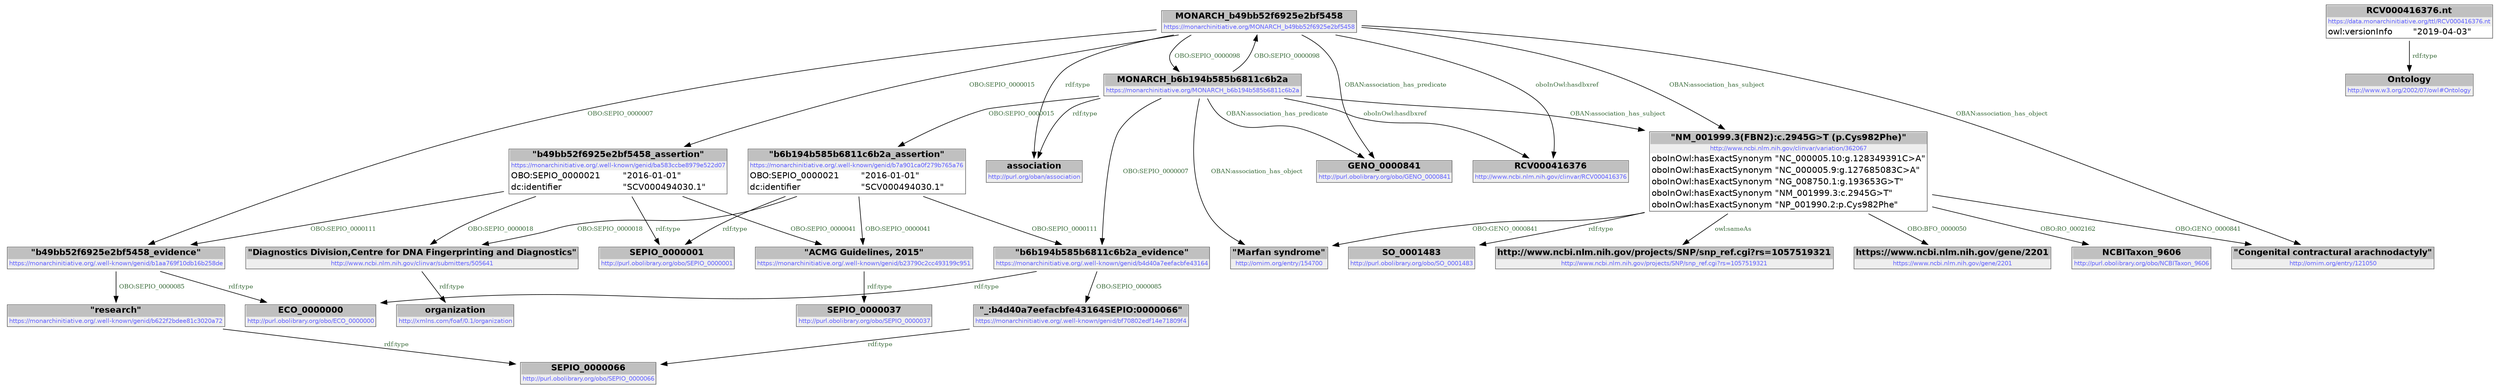digraph { 
 node [ fontname="DejaVu Sans" ] ; 
	node0 -> node1 [ color=BLACK, label=< <font point-size='10' color='#336633'>OBO:SEPIO_0000015</font> > ] ;
	node2 -> node3 [ color=BLACK, label=< <font point-size='10' color='#336633'>OBO:SEPIO_0000015</font> > ] ;
	node6 -> node7 [ color=BLACK, label=< <font point-size='10' color='#336633'>rdf:type</font> > ] ;
	node4 -> node8 [ color=BLACK, label=< <font point-size='10' color='#336633'>rdf:type</font> > ] ;
	node4 -> node9 [ color=BLACK, label=< <font point-size='10' color='#336633'>owl:sameAs</font> > ] ;
	node2 -> node0 [ color=BLACK, label=< <font point-size='10' color='#336633'>OBO:SEPIO_0000098</font> > ] ;
	node0 -> node5 [ color=BLACK, label=< <font point-size='10' color='#336633'>OBO:SEPIO_0000007</font> > ] ;
	node5 -> node6 [ color=BLACK, label=< <font point-size='10' color='#336633'>OBO:SEPIO_0000085</font> > ] ;
	node3 -> node12 [ color=BLACK, label=< <font point-size='10' color='#336633'>OBO:SEPIO_0000041</font> > ] ;
	node1 -> node13 [ color=BLACK, label=< <font point-size='10' color='#336633'>rdf:type</font> > ] ;
	node4 -> node14 [ color=BLACK, label=< <font point-size='10' color='#336633'>OBO:BFO_0000050</font> > ] ;
	node12 -> node15 [ color=BLACK, label=< <font point-size='10' color='#336633'>rdf:type</font> > ] ;
	node0 -> node16 [ color=BLACK, label=< <font point-size='10' color='#336633'>rdf:type</font> > ] ;
	node18 -> node19 [ color=BLACK, label=< <font point-size='10' color='#336633'>rdf:type</font> > ] ;
	node4 -> node20 [ color=BLACK, label=< <font point-size='10' color='#336633'>OBO:GENO_0000841</font> > ] ;
	node2 -> node21 [ color=BLACK, label=< <font point-size='10' color='#336633'>oboInOwl:hasdbxref</font> > ] ;
	node0 -> node4 [ color=BLACK, label=< <font point-size='10' color='#336633'>OBAN:association_has_subject</font> > ] ;
	node2 -> node4 [ color=BLACK, label=< <font point-size='10' color='#336633'>OBAN:association_has_subject</font> > ] ;
	node3 -> node10 [ color=BLACK, label=< <font point-size='10' color='#336633'>OBO:SEPIO_0000111</font> > ] ;
	node0 -> node21 [ color=BLACK, label=< <font point-size='10' color='#336633'>oboInOwl:hasdbxref</font> > ] ;
	node0 -> node22 [ color=BLACK, label=< <font point-size='10' color='#336633'>OBAN:association_has_predicate</font> > ] ;
	node2 -> node10 [ color=BLACK, label=< <font point-size='10' color='#336633'>OBO:SEPIO_0000007</font> > ] ;
	node10 -> node23 [ color=BLACK, label=< <font point-size='10' color='#336633'>rdf:type</font> > ] ;
	node24 -> node25 [ color=BLACK, label=< <font point-size='10' color='#336633'>rdf:type</font> > ] ;
	node2 -> node22 [ color=BLACK, label=< <font point-size='10' color='#336633'>OBAN:association_has_predicate</font> > ] ;
	node4 -> node26 [ color=BLACK, label=< <font point-size='10' color='#336633'>OBO:RO_0002162</font> > ] ;
	node1 -> node18 [ color=BLACK, label=< <font point-size='10' color='#336633'>OBO:SEPIO_0000018</font> > ] ;
	node2 -> node16 [ color=BLACK, label=< <font point-size='10' color='#336633'>rdf:type</font> > ] ;
	node1 -> node12 [ color=BLACK, label=< <font point-size='10' color='#336633'>OBO:SEPIO_0000041</font> > ] ;
	node1 -> node5 [ color=BLACK, label=< <font point-size='10' color='#336633'>OBO:SEPIO_0000111</font> > ] ;
	node4 -> node11 [ color=BLACK, label=< <font point-size='10' color='#336633'>OBO:GENO_0000841</font> > ] ;
	node3 -> node13 [ color=BLACK, label=< <font point-size='10' color='#336633'>rdf:type</font> > ] ;
	node0 -> node2 [ color=BLACK, label=< <font point-size='10' color='#336633'>OBO:SEPIO_0000098</font> > ] ;
	node17 -> node7 [ color=BLACK, label=< <font point-size='10' color='#336633'>rdf:type</font> > ] ;
	node2 -> node20 [ color=BLACK, label=< <font point-size='10' color='#336633'>OBAN:association_has_object</font> > ] ;
	node5 -> node23 [ color=BLACK, label=< <font point-size='10' color='#336633'>rdf:type</font> > ] ;
	node10 -> node17 [ color=BLACK, label=< <font point-size='10' color='#336633'>OBO:SEPIO_0000085</font> > ] ;
	node0 -> node11 [ color=BLACK, label=< <font point-size='10' color='#336633'>OBAN:association_has_object</font> > ] ;
	node3 -> node18 [ color=BLACK, label=< <font point-size='10' color='#336633'>OBO:SEPIO_0000018</font> > ] ;
# http://www.ncbi.nlm.nih.gov/clinvar/variation/362067 node4
node4 [ shape=none, color=black label=< <table color='#666666' cellborder='0' cellspacing='0' border='1'><tr><td colspan='2' bgcolor='grey'><B>&quot;NM_001999.3(FBN2):c.2945G&gt;T (p.Cys982Phe)&quot;</B></td></tr><tr><td href='http://www.ncbi.nlm.nih.gov/clinvar/variation/362067' bgcolor='#eeeeee' colspan='2'><font point-size='10' color='#6666ff'>http://www.ncbi.nlm.nih.gov/clinvar/variation/362067</font></td></tr><tr><td align='left'>oboInOwl:hasExactSynonym</td><td align='left'>&quot;NC_000005.10:g.128349391C&gt;A&quot;</td></tr><tr><td align='left'>oboInOwl:hasExactSynonym</td><td align='left'>&quot;NC_000005.9:g.127685083C&gt;A&quot;</td></tr><tr><td align='left'>oboInOwl:hasExactSynonym</td><td align='left'>&quot;NG_008750.1:g.193653G&gt;T&quot;</td></tr><tr><td align='left'>oboInOwl:hasExactSynonym</td><td align='left'>&quot;NM_001999.3:c.2945G&gt;T&quot;</td></tr><tr><td align='left'>oboInOwl:hasExactSynonym</td><td align='left'>&quot;NP_001990.2:p.Cys982Phe&quot;</td></tr></table> > ] 
# https://monarchinitiative.org/.well-known/genid/ba583ccbe8979e522d07 node1
node1 [ shape=none, color=black label=< <table color='#666666' cellborder='0' cellspacing='0' border='1'><tr><td colspan='2' bgcolor='grey'><B>&quot;b49bb52f6925e2bf5458_assertion&quot;</B></td></tr><tr><td href='https://monarchinitiative.org/.well-known/genid/ba583ccbe8979e522d07' bgcolor='#eeeeee' colspan='2'><font point-size='10' color='#6666ff'>https://monarchinitiative.org/.well-known/genid/ba583ccbe8979e522d07</font></td></tr><tr><td align='left'>OBO:SEPIO_0000021</td><td align='left'>&quot;2016-01-01&quot;</td></tr><tr><td align='left'>dc:identifier</td><td align='left'>&quot;SCV000494030.1&quot;</td></tr></table> > ] 
# http://omim.org/entry/154700 node20
node20 [ shape=none, color=black label=< <table color='#666666' cellborder='0' cellspacing='0' border='1'><tr><td colspan='2' bgcolor='grey'><B>&quot;Marfan syndrome&quot;</B></td></tr><tr><td href='http://omim.org/entry/154700' bgcolor='#eeeeee' colspan='2'><font point-size='10' color='#6666ff'>http://omim.org/entry/154700</font></td></tr></table> > ] 
# http://www.ncbi.nlm.nih.gov/clinvar/submitters/505641 node18
node18 [ shape=none, color=black label=< <table color='#666666' cellborder='0' cellspacing='0' border='1'><tr><td colspan='2' bgcolor='grey'><B>&quot;Diagnostics Division,Centre for DNA Fingerprinting and Diagnostics&quot;</B></td></tr><tr><td href='http://www.ncbi.nlm.nih.gov/clinvar/submitters/505641' bgcolor='#eeeeee' colspan='2'><font point-size='10' color='#6666ff'>http://www.ncbi.nlm.nih.gov/clinvar/submitters/505641</font></td></tr></table> > ] 
# https://monarchinitiative.org/.well-known/genid/bf70802edf14e71809f4 node17
node17 [ shape=none, color=black label=< <table color='#666666' cellborder='0' cellspacing='0' border='1'><tr><td colspan='2' bgcolor='grey'><B>&quot;_:b4d40a7eefacbfe43164SEPIO:0000066&quot;</B></td></tr><tr><td href='https://monarchinitiative.org/.well-known/genid/bf70802edf14e71809f4' bgcolor='#eeeeee' colspan='2'><font point-size='10' color='#6666ff'>https://monarchinitiative.org/.well-known/genid/bf70802edf14e71809f4</font></td></tr></table> > ] 
# http://purl.obolibrary.org/obo/SEPIO_0000037 node15
node15 [ shape=none, color=black label=< <table color='#666666' cellborder='0' cellspacing='0' border='1'><tr><td colspan='2' bgcolor='grey'><B>SEPIO_0000037</B></td></tr><tr><td href='http://purl.obolibrary.org/obo/SEPIO_0000037' bgcolor='#eeeeee' colspan='2'><font point-size='10' color='#6666ff'>http://purl.obolibrary.org/obo/SEPIO_0000037</font></td></tr></table> > ] 
# http://purl.obolibrary.org/obo/GENO_0000841 node22
node22 [ shape=none, color=black label=< <table color='#666666' cellborder='0' cellspacing='0' border='1'><tr><td colspan='2' bgcolor='grey'><B>GENO_0000841</B></td></tr><tr><td href='http://purl.obolibrary.org/obo/GENO_0000841' bgcolor='#eeeeee' colspan='2'><font point-size='10' color='#6666ff'>http://purl.obolibrary.org/obo/GENO_0000841</font></td></tr></table> > ] 
# http://purl.obolibrary.org/obo/SO_0001483 node8
node8 [ shape=none, color=black label=< <table color='#666666' cellborder='0' cellspacing='0' border='1'><tr><td colspan='2' bgcolor='grey'><B>SO_0001483</B></td></tr><tr><td href='http://purl.obolibrary.org/obo/SO_0001483' bgcolor='#eeeeee' colspan='2'><font point-size='10' color='#6666ff'>http://purl.obolibrary.org/obo/SO_0001483</font></td></tr></table> > ] 
# http://www.w3.org/2002/07/owl#Ontology node25
node25 [ shape=none, color=black label=< <table color='#666666' cellborder='0' cellspacing='0' border='1'><tr><td colspan='2' bgcolor='grey'><B>Ontology</B></td></tr><tr><td href='http://www.w3.org/2002/07/owl#Ontology' bgcolor='#eeeeee' colspan='2'><font point-size='10' color='#6666ff'>http://www.w3.org/2002/07/owl#Ontology</font></td></tr></table> > ] 
# http://omim.org/entry/121050 node11
node11 [ shape=none, color=black label=< <table color='#666666' cellborder='0' cellspacing='0' border='1'><tr><td colspan='2' bgcolor='grey'><B>&quot;Congenital contractural arachnodactyly&quot;</B></td></tr><tr><td href='http://omim.org/entry/121050' bgcolor='#eeeeee' colspan='2'><font point-size='10' color='#6666ff'>http://omim.org/entry/121050</font></td></tr></table> > ] 
# https://monarchinitiative.org/MONARCH_b49bb52f6925e2bf5458 node0
node0 [ shape=none, color=black label=< <table color='#666666' cellborder='0' cellspacing='0' border='1'><tr><td colspan='2' bgcolor='grey'><B>MONARCH_b49bb52f6925e2bf5458</B></td></tr><tr><td href='https://monarchinitiative.org/MONARCH_b49bb52f6925e2bf5458' bgcolor='#eeeeee' colspan='2'><font point-size='10' color='#6666ff'>https://monarchinitiative.org/MONARCH_b49bb52f6925e2bf5458</font></td></tr></table> > ] 
# https://www.ncbi.nlm.nih.gov/gene/2201 node14
node14 [ shape=none, color=black label=< <table color='#666666' cellborder='0' cellspacing='0' border='1'><tr><td colspan='2' bgcolor='grey'><B>https://www.ncbi.nlm.nih.gov/gene/2201</B></td></tr><tr><td href='https://www.ncbi.nlm.nih.gov/gene/2201' bgcolor='#eeeeee' colspan='2'><font point-size='10' color='#6666ff'>https://www.ncbi.nlm.nih.gov/gene/2201</font></td></tr></table> > ] 
# https://data.monarchinitiative.org/ttl/RCV000416376.nt node24
node24 [ shape=none, color=black label=< <table color='#666666' cellborder='0' cellspacing='0' border='1'><tr><td colspan='2' bgcolor='grey'><B>RCV000416376.nt</B></td></tr><tr><td href='https://data.monarchinitiative.org/ttl/RCV000416376.nt' bgcolor='#eeeeee' colspan='2'><font point-size='10' color='#6666ff'>https://data.monarchinitiative.org/ttl/RCV000416376.nt</font></td></tr><tr><td align='left'>owl:versionInfo</td><td align='left'>&quot;2019-04-03&quot;</td></tr></table> > ] 
# https://monarchinitiative.org/.well-known/genid/b7a901ca0f279b765a76 node3
node3 [ shape=none, color=black label=< <table color='#666666' cellborder='0' cellspacing='0' border='1'><tr><td colspan='2' bgcolor='grey'><B>&quot;b6b194b585b6811c6b2a_assertion&quot;</B></td></tr><tr><td href='https://monarchinitiative.org/.well-known/genid/b7a901ca0f279b765a76' bgcolor='#eeeeee' colspan='2'><font point-size='10' color='#6666ff'>https://monarchinitiative.org/.well-known/genid/b7a901ca0f279b765a76</font></td></tr><tr><td align='left'>OBO:SEPIO_0000021</td><td align='left'>&quot;2016-01-01&quot;</td></tr><tr><td align='left'>dc:identifier</td><td align='left'>&quot;SCV000494030.1&quot;</td></tr></table> > ] 
# https://monarchinitiative.org/.well-known/genid/b4d40a7eefacbfe43164 node10
node10 [ shape=none, color=black label=< <table color='#666666' cellborder='0' cellspacing='0' border='1'><tr><td colspan='2' bgcolor='grey'><B>&quot;b6b194b585b6811c6b2a_evidence&quot;</B></td></tr><tr><td href='https://monarchinitiative.org/.well-known/genid/b4d40a7eefacbfe43164' bgcolor='#eeeeee' colspan='2'><font point-size='10' color='#6666ff'>https://monarchinitiative.org/.well-known/genid/b4d40a7eefacbfe43164</font></td></tr></table> > ] 
# http://xmlns.com/foaf/0.1/organization node19
node19 [ shape=none, color=black label=< <table color='#666666' cellborder='0' cellspacing='0' border='1'><tr><td colspan='2' bgcolor='grey'><B>organization</B></td></tr><tr><td href='http://xmlns.com/foaf/0.1/organization' bgcolor='#eeeeee' colspan='2'><font point-size='10' color='#6666ff'>http://xmlns.com/foaf/0.1/organization</font></td></tr></table> > ] 
# https://monarchinitiative.org/.well-known/genid/b1aa769f10db16b258de node5
node5 [ shape=none, color=black label=< <table color='#666666' cellborder='0' cellspacing='0' border='1'><tr><td colspan='2' bgcolor='grey'><B>&quot;b49bb52f6925e2bf5458_evidence&quot;</B></td></tr><tr><td href='https://monarchinitiative.org/.well-known/genid/b1aa769f10db16b258de' bgcolor='#eeeeee' colspan='2'><font point-size='10' color='#6666ff'>https://monarchinitiative.org/.well-known/genid/b1aa769f10db16b258de</font></td></tr></table> > ] 
# http://purl.obolibrary.org/obo/NCBITaxon_9606 node26
node26 [ shape=none, color=black label=< <table color='#666666' cellborder='0' cellspacing='0' border='1'><tr><td colspan='2' bgcolor='grey'><B>NCBITaxon_9606</B></td></tr><tr><td href='http://purl.obolibrary.org/obo/NCBITaxon_9606' bgcolor='#eeeeee' colspan='2'><font point-size='10' color='#6666ff'>http://purl.obolibrary.org/obo/NCBITaxon_9606</font></td></tr></table> > ] 
# http://www.ncbi.nlm.nih.gov/clinvar/RCV000416376 node21
node21 [ shape=none, color=black label=< <table color='#666666' cellborder='0' cellspacing='0' border='1'><tr><td colspan='2' bgcolor='grey'><B>RCV000416376</B></td></tr><tr><td href='http://www.ncbi.nlm.nih.gov/clinvar/RCV000416376' bgcolor='#eeeeee' colspan='2'><font point-size='10' color='#6666ff'>http://www.ncbi.nlm.nih.gov/clinvar/RCV000416376</font></td></tr></table> > ] 
# http://purl.obolibrary.org/obo/SEPIO_0000066 node7
node7 [ shape=none, color=black label=< <table color='#666666' cellborder='0' cellspacing='0' border='1'><tr><td colspan='2' bgcolor='grey'><B>SEPIO_0000066</B></td></tr><tr><td href='http://purl.obolibrary.org/obo/SEPIO_0000066' bgcolor='#eeeeee' colspan='2'><font point-size='10' color='#6666ff'>http://purl.obolibrary.org/obo/SEPIO_0000066</font></td></tr></table> > ] 
# https://monarchinitiative.org/.well-known/genid/b622f2bdee81c3020a72 node6
node6 [ shape=none, color=black label=< <table color='#666666' cellborder='0' cellspacing='0' border='1'><tr><td colspan='2' bgcolor='grey'><B>&quot;research&quot;</B></td></tr><tr><td href='https://monarchinitiative.org/.well-known/genid/b622f2bdee81c3020a72' bgcolor='#eeeeee' colspan='2'><font point-size='10' color='#6666ff'>https://monarchinitiative.org/.well-known/genid/b622f2bdee81c3020a72</font></td></tr></table> > ] 
# https://monarchinitiative.org/MONARCH_b6b194b585b6811c6b2a node2
node2 [ shape=none, color=black label=< <table color='#666666' cellborder='0' cellspacing='0' border='1'><tr><td colspan='2' bgcolor='grey'><B>MONARCH_b6b194b585b6811c6b2a</B></td></tr><tr><td href='https://monarchinitiative.org/MONARCH_b6b194b585b6811c6b2a' bgcolor='#eeeeee' colspan='2'><font point-size='10' color='#6666ff'>https://monarchinitiative.org/MONARCH_b6b194b585b6811c6b2a</font></td></tr></table> > ] 
# http://www.ncbi.nlm.nih.gov/projects/SNP/snp_ref.cgi?rs=1057519321 node9
node9 [ shape=none, color=black label=< <table color='#666666' cellborder='0' cellspacing='0' border='1'><tr><td colspan='2' bgcolor='grey'><B>http://www.ncbi.nlm.nih.gov/projects/SNP/snp_ref.cgi?rs=1057519321</B></td></tr><tr><td href='http://www.ncbi.nlm.nih.gov/projects/SNP/snp_ref.cgi?rs=1057519321' bgcolor='#eeeeee' colspan='2'><font point-size='10' color='#6666ff'>http://www.ncbi.nlm.nih.gov/projects/SNP/snp_ref.cgi?rs=1057519321</font></td></tr></table> > ] 
# http://purl.org/oban/association node16
node16 [ shape=none, color=black label=< <table color='#666666' cellborder='0' cellspacing='0' border='1'><tr><td colspan='2' bgcolor='grey'><B>association</B></td></tr><tr><td href='http://purl.org/oban/association' bgcolor='#eeeeee' colspan='2'><font point-size='10' color='#6666ff'>http://purl.org/oban/association</font></td></tr></table> > ] 
# http://purl.obolibrary.org/obo/SEPIO_0000001 node13
node13 [ shape=none, color=black label=< <table color='#666666' cellborder='0' cellspacing='0' border='1'><tr><td colspan='2' bgcolor='grey'><B>SEPIO_0000001</B></td></tr><tr><td href='http://purl.obolibrary.org/obo/SEPIO_0000001' bgcolor='#eeeeee' colspan='2'><font point-size='10' color='#6666ff'>http://purl.obolibrary.org/obo/SEPIO_0000001</font></td></tr></table> > ] 
# https://monarchinitiative.org/.well-known/genid/b23790c2cc493199c951 node12
node12 [ shape=none, color=black label=< <table color='#666666' cellborder='0' cellspacing='0' border='1'><tr><td colspan='2' bgcolor='grey'><B>&quot;ACMG Guidelines, 2015&quot;</B></td></tr><tr><td href='https://monarchinitiative.org/.well-known/genid/b23790c2cc493199c951' bgcolor='#eeeeee' colspan='2'><font point-size='10' color='#6666ff'>https://monarchinitiative.org/.well-known/genid/b23790c2cc493199c951</font></td></tr></table> > ] 
# http://purl.obolibrary.org/obo/ECO_0000000 node23
node23 [ shape=none, color=black label=< <table color='#666666' cellborder='0' cellspacing='0' border='1'><tr><td colspan='2' bgcolor='grey'><B>ECO_0000000</B></td></tr><tr><td href='http://purl.obolibrary.org/obo/ECO_0000000' bgcolor='#eeeeee' colspan='2'><font point-size='10' color='#6666ff'>http://purl.obolibrary.org/obo/ECO_0000000</font></td></tr></table> > ] 
}
